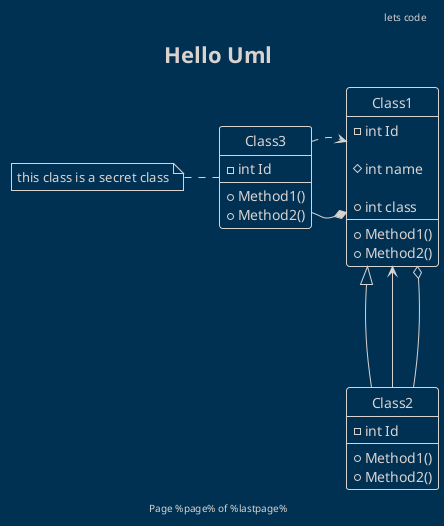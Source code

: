 @startuml test
' it needs java and javapath in env variable.
' below line will make uml look lik estrict uml
header "lets code"
footer Page %page% of %lastpage%
title "Hello Uml"

!theme blueprint

skinparam style strictuml 
' black and white eyes friendly.
'skinparam Monochrome reverse
' make it look like handwritten
'skinparam handwritten true


skinparam sequence {
    ' ArrowColor DeepSkyBlue
    ' GroupBackgroundColor DeepSkyBlue
    ' LifeLineBorderColor DeepSkyBlue
    ' ParticipantBackgroundColor LightBlue
    ' DatabaseBackgroundColor LightBlue

    'important ones
    MessageAlign direction
}

class Class1
{
    'private
    -int Id 

    ' protected
    #int name

    'public
    +int class
    +Method1()
    +Method2()
}

class Class2
{
    'private
    -int Id 

    +Method1()
    +Method2()
}

class Class3
{
    'private
    -int Id 

    +Method1()
    +Method2()
}
note left : this class is a secret class

Class1 <|-- Class2
Class1 <-- Class2
' relation
Class1 *--- Class3
' composition
Class1 o--- Class2

Class1 <..left.. Class3

@enduml
